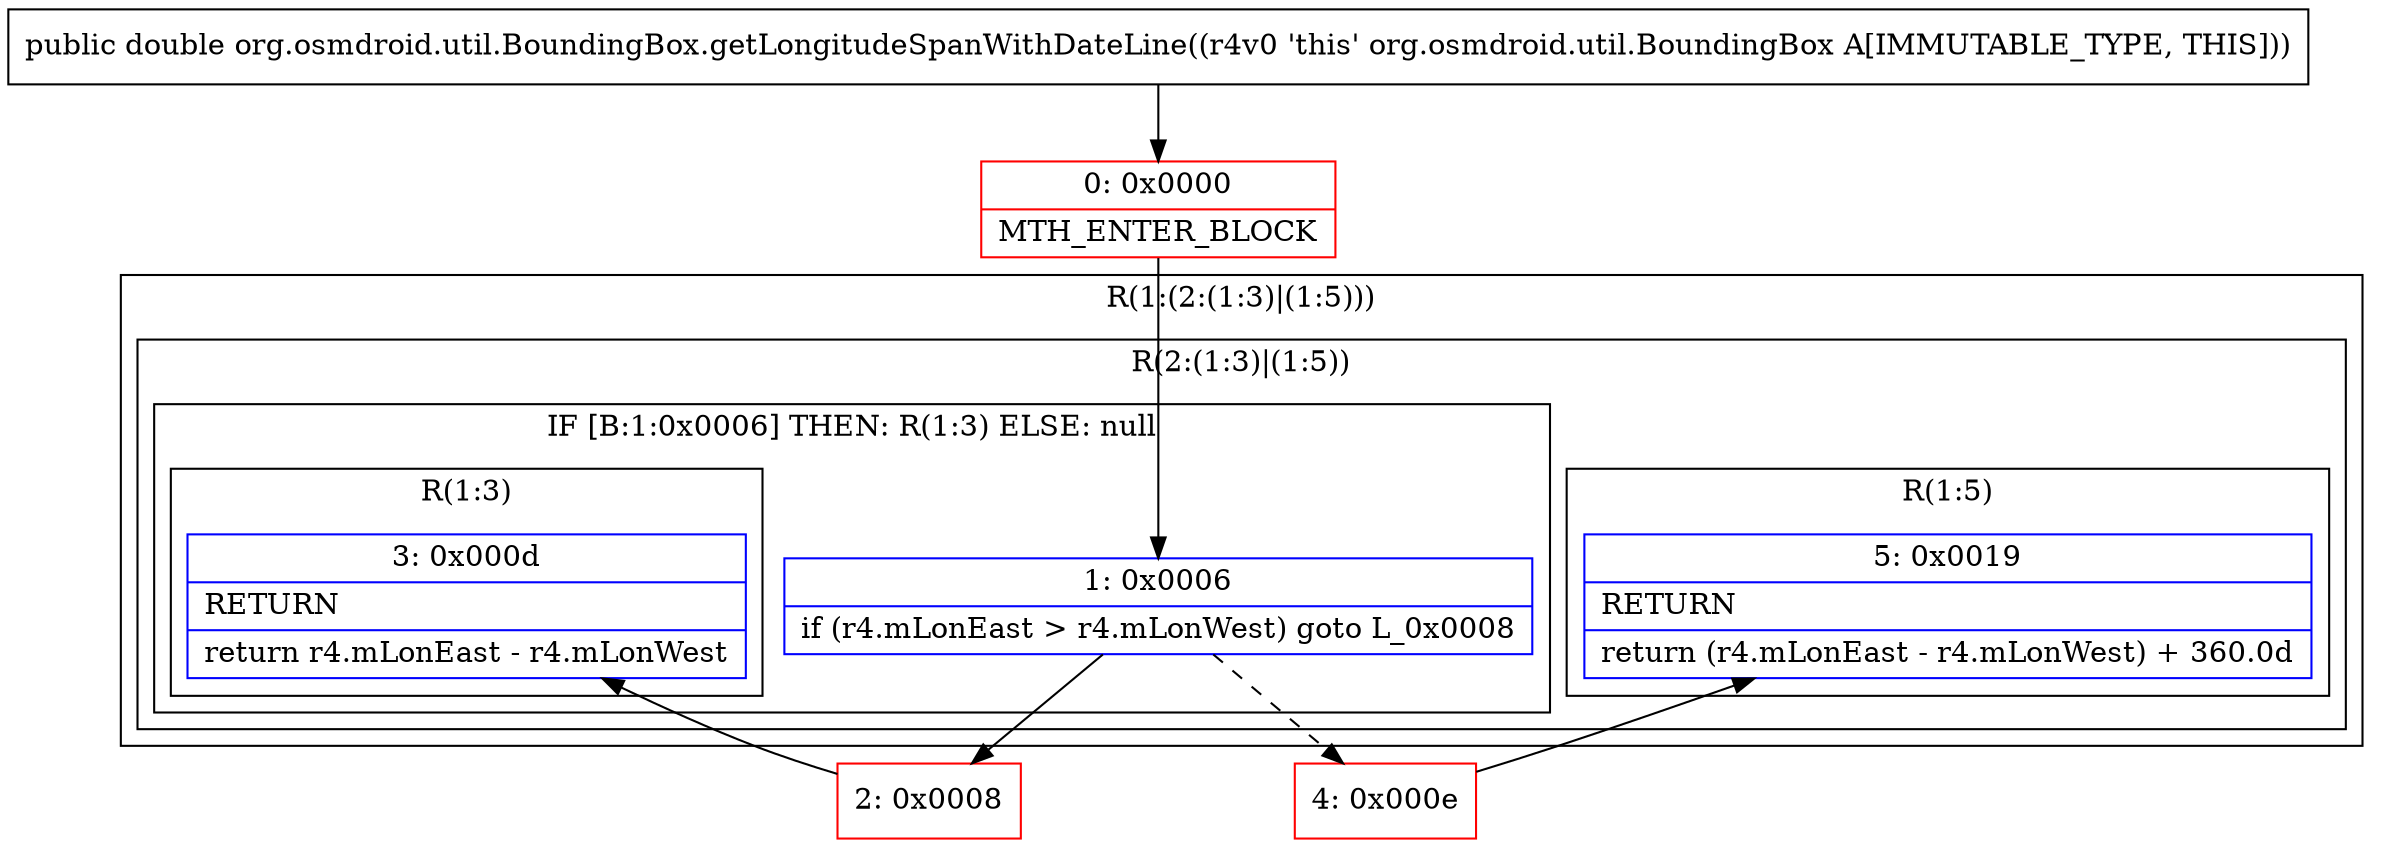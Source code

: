 digraph "CFG fororg.osmdroid.util.BoundingBox.getLongitudeSpanWithDateLine()D" {
subgraph cluster_Region_1191361669 {
label = "R(1:(2:(1:3)|(1:5)))";
node [shape=record,color=blue];
subgraph cluster_Region_1582790664 {
label = "R(2:(1:3)|(1:5))";
node [shape=record,color=blue];
subgraph cluster_IfRegion_870319732 {
label = "IF [B:1:0x0006] THEN: R(1:3) ELSE: null";
node [shape=record,color=blue];
Node_1 [shape=record,label="{1\:\ 0x0006|if (r4.mLonEast \> r4.mLonWest) goto L_0x0008\l}"];
subgraph cluster_Region_1116309909 {
label = "R(1:3)";
node [shape=record,color=blue];
Node_3 [shape=record,label="{3\:\ 0x000d|RETURN\l|return r4.mLonEast \- r4.mLonWest\l}"];
}
}
subgraph cluster_Region_272495573 {
label = "R(1:5)";
node [shape=record,color=blue];
Node_5 [shape=record,label="{5\:\ 0x0019|RETURN\l|return (r4.mLonEast \- r4.mLonWest) + 360.0d\l}"];
}
}
}
Node_0 [shape=record,color=red,label="{0\:\ 0x0000|MTH_ENTER_BLOCK\l}"];
Node_2 [shape=record,color=red,label="{2\:\ 0x0008}"];
Node_4 [shape=record,color=red,label="{4\:\ 0x000e}"];
MethodNode[shape=record,label="{public double org.osmdroid.util.BoundingBox.getLongitudeSpanWithDateLine((r4v0 'this' org.osmdroid.util.BoundingBox A[IMMUTABLE_TYPE, THIS])) }"];
MethodNode -> Node_0;
Node_1 -> Node_2;
Node_1 -> Node_4[style=dashed];
Node_0 -> Node_1;
Node_2 -> Node_3;
Node_4 -> Node_5;
}

